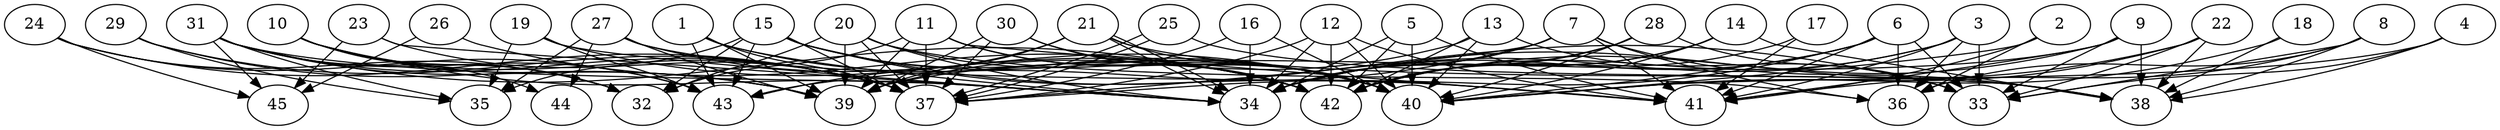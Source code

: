 // DAG automatically generated by daggen at Thu Oct  3 14:07:25 2019
// ./daggen --dot -n 45 --ccr 0.4 --fat 0.9 --regular 0.9 --density 0.7 --mindata 5242880 --maxdata 52428800 
digraph G {
  1 [size="40312320", alpha="0.10", expect_size="16124928"] 
  1 -> 34 [size ="16124928"]
  1 -> 37 [size ="16124928"]
  1 -> 39 [size ="16124928"]
  1 -> 40 [size ="16124928"]
  1 -> 43 [size ="16124928"]
  2 [size="13437440", alpha="0.18", expect_size="5374976"] 
  2 -> 36 [size ="5374976"]
  2 -> 40 [size ="5374976"]
  2 -> 41 [size ="5374976"]
  3 [size="77849600", alpha="0.04", expect_size="31139840"] 
  3 -> 33 [size ="31139840"]
  3 -> 34 [size ="31139840"]
  3 -> 36 [size ="31139840"]
  3 -> 41 [size ="31139840"]
  3 -> 42 [size ="31139840"]
  4 [size="80069120", alpha="0.18", expect_size="32027648"] 
  4 -> 33 [size ="32027648"]
  4 -> 38 [size ="32027648"]
  4 -> 40 [size ="32027648"]
  5 [size="86901760", alpha="0.16", expect_size="34760704"] 
  5 -> 34 [size ="34760704"]
  5 -> 40 [size ="34760704"]
  5 -> 41 [size ="34760704"]
  5 -> 42 [size ="34760704"]
  6 [size="59642880", alpha="0.10", expect_size="23857152"] 
  6 -> 33 [size ="23857152"]
  6 -> 34 [size ="23857152"]
  6 -> 36 [size ="23857152"]
  6 -> 37 [size ="23857152"]
  6 -> 40 [size ="23857152"]
  6 -> 41 [size ="23857152"]
  7 [size="127060480", alpha="0.08", expect_size="50824192"] 
  7 -> 34 [size ="50824192"]
  7 -> 36 [size ="50824192"]
  7 -> 37 [size ="50824192"]
  7 -> 38 [size ="50824192"]
  7 -> 41 [size ="50824192"]
  7 -> 43 [size ="50824192"]
  8 [size="28748800", alpha="0.09", expect_size="11499520"] 
  8 -> 33 [size ="11499520"]
  8 -> 36 [size ="11499520"]
  8 -> 38 [size ="11499520"]
  8 -> 41 [size ="11499520"]
  9 [size="43386880", alpha="0.06", expect_size="17354752"] 
  9 -> 33 [size ="17354752"]
  9 -> 38 [size ="17354752"]
  9 -> 39 [size ="17354752"]
  9 -> 41 [size ="17354752"]
  9 -> 42 [size ="17354752"]
  10 [size="73758720", alpha="0.01", expect_size="29503488"] 
  10 -> 32 [size ="29503488"]
  10 -> 34 [size ="29503488"]
  10 -> 37 [size ="29503488"]
  10 -> 39 [size ="29503488"]
  10 -> 44 [size ="29503488"]
  11 [size="60648960", alpha="0.18", expect_size="24259584"] 
  11 -> 32 [size ="24259584"]
  11 -> 37 [size ="24259584"]
  11 -> 39 [size ="24259584"]
  11 -> 40 [size ="24259584"]
  11 -> 41 [size ="24259584"]
  11 -> 42 [size ="24259584"]
  12 [size="116759040", alpha="0.08", expect_size="46703616"] 
  12 -> 34 [size ="46703616"]
  12 -> 37 [size ="46703616"]
  12 -> 40 [size ="46703616"]
  12 -> 41 [size ="46703616"]
  12 -> 42 [size ="46703616"]
  13 [size="102574080", alpha="0.00", expect_size="41029632"] 
  13 -> 33 [size ="41029632"]
  13 -> 39 [size ="41029632"]
  13 -> 40 [size ="41029632"]
  13 -> 42 [size ="41029632"]
  14 [size="123637760", alpha="0.13", expect_size="49455104"] 
  14 -> 34 [size ="49455104"]
  14 -> 38 [size ="49455104"]
  14 -> 40 [size ="49455104"]
  14 -> 42 [size ="49455104"]
  15 [size="110919680", alpha="0.13", expect_size="44367872"] 
  15 -> 32 [size ="44367872"]
  15 -> 33 [size ="44367872"]
  15 -> 35 [size ="44367872"]
  15 -> 37 [size ="44367872"]
  15 -> 40 [size ="44367872"]
  15 -> 41 [size ="44367872"]
  15 -> 42 [size ="44367872"]
  15 -> 43 [size ="44367872"]
  16 [size="88778240", alpha="0.15", expect_size="35511296"] 
  16 -> 34 [size ="35511296"]
  16 -> 37 [size ="35511296"]
  16 -> 40 [size ="35511296"]
  17 [size="29312000", alpha="0.17", expect_size="11724800"] 
  17 -> 41 [size ="11724800"]
  17 -> 42 [size ="11724800"]
  18 [size="77286400", alpha="0.13", expect_size="30914560"] 
  18 -> 38 [size ="30914560"]
  18 -> 40 [size ="30914560"]
  19 [size="129162240", alpha="0.18", expect_size="51664896"] 
  19 -> 34 [size ="51664896"]
  19 -> 35 [size ="51664896"]
  19 -> 40 [size ="51664896"]
  19 -> 43 [size ="51664896"]
  20 [size="48709120", alpha="0.13", expect_size="19483648"] 
  20 -> 32 [size ="19483648"]
  20 -> 34 [size ="19483648"]
  20 -> 36 [size ="19483648"]
  20 -> 37 [size ="19483648"]
  20 -> 39 [size ="19483648"]
  20 -> 40 [size ="19483648"]
  21 [size="52884480", alpha="0.12", expect_size="21153792"] 
  21 -> 34 [size ="21153792"]
  21 -> 34 [size ="21153792"]
  21 -> 38 [size ="21153792"]
  21 -> 39 [size ="21153792"]
  21 -> 40 [size ="21153792"]
  21 -> 43 [size ="21153792"]
  22 [size="40578560", alpha="0.12", expect_size="16231424"] 
  22 -> 33 [size ="16231424"]
  22 -> 34 [size ="16231424"]
  22 -> 38 [size ="16231424"]
  22 -> 40 [size ="16231424"]
  23 [size="87795200", alpha="0.02", expect_size="35118080"] 
  23 -> 34 [size ="35118080"]
  23 -> 37 [size ="35118080"]
  23 -> 45 [size ="35118080"]
  24 [size="87948800", alpha="0.04", expect_size="35179520"] 
  24 -> 32 [size ="35179520"]
  24 -> 37 [size ="35179520"]
  24 -> 43 [size ="35179520"]
  24 -> 45 [size ="35179520"]
  25 [size="46141440", alpha="0.18", expect_size="18456576"] 
  25 -> 37 [size ="18456576"]
  25 -> 37 [size ="18456576"]
  25 -> 38 [size ="18456576"]
  26 [size="121500160", alpha="0.00", expect_size="48600064"] 
  26 -> 42 [size ="48600064"]
  26 -> 45 [size ="48600064"]
  27 [size="94604800", alpha="0.02", expect_size="37841920"] 
  27 -> 35 [size ="37841920"]
  27 -> 39 [size ="37841920"]
  27 -> 41 [size ="37841920"]
  27 -> 42 [size ="37841920"]
  27 -> 44 [size ="37841920"]
  28 [size="76605440", alpha="0.06", expect_size="30642176"] 
  28 -> 33 [size ="30642176"]
  28 -> 34 [size ="30642176"]
  28 -> 40 [size ="30642176"]
  28 -> 42 [size ="30642176"]
  29 [size="32455680", alpha="0.15", expect_size="12982272"] 
  29 -> 35 [size ="12982272"]
  29 -> 37 [size ="12982272"]
  29 -> 39 [size ="12982272"]
  30 [size="21626880", alpha="0.15", expect_size="8650752"] 
  30 -> 37 [size ="8650752"]
  30 -> 39 [size ="8650752"]
  30 -> 40 [size ="8650752"]
  30 -> 42 [size ="8650752"]
  31 [size="97879040", alpha="0.02", expect_size="39151616"] 
  31 -> 32 [size ="39151616"]
  31 -> 34 [size ="39151616"]
  31 -> 35 [size ="39151616"]
  31 -> 37 [size ="39151616"]
  31 -> 39 [size ="39151616"]
  31 -> 42 [size ="39151616"]
  31 -> 43 [size ="39151616"]
  31 -> 45 [size ="39151616"]
  32 [size="52487680", alpha="0.08", expect_size="20995072"] 
  33 [size="121715200", alpha="0.08", expect_size="48686080"] 
  34 [size="16407040", alpha="0.07", expect_size="6562816"] 
  35 [size="39457280", alpha="0.03", expect_size="15782912"] 
  36 [size="28736000", alpha="0.11", expect_size="11494400"] 
  37 [size="30776320", alpha="0.02", expect_size="12310528"] 
  38 [size="41571840", alpha="0.05", expect_size="16628736"] 
  39 [size="76764160", alpha="0.06", expect_size="30705664"] 
  40 [size="48670720", alpha="0.14", expect_size="19468288"] 
  41 [size="17945600", alpha="0.09", expect_size="7178240"] 
  42 [size="32130560", alpha="0.08", expect_size="12852224"] 
  43 [size="76917760", alpha="0.00", expect_size="30767104"] 
  44 [size="123806720", alpha="0.05", expect_size="49522688"] 
  45 [size="47406080", alpha="0.15", expect_size="18962432"] 
}
